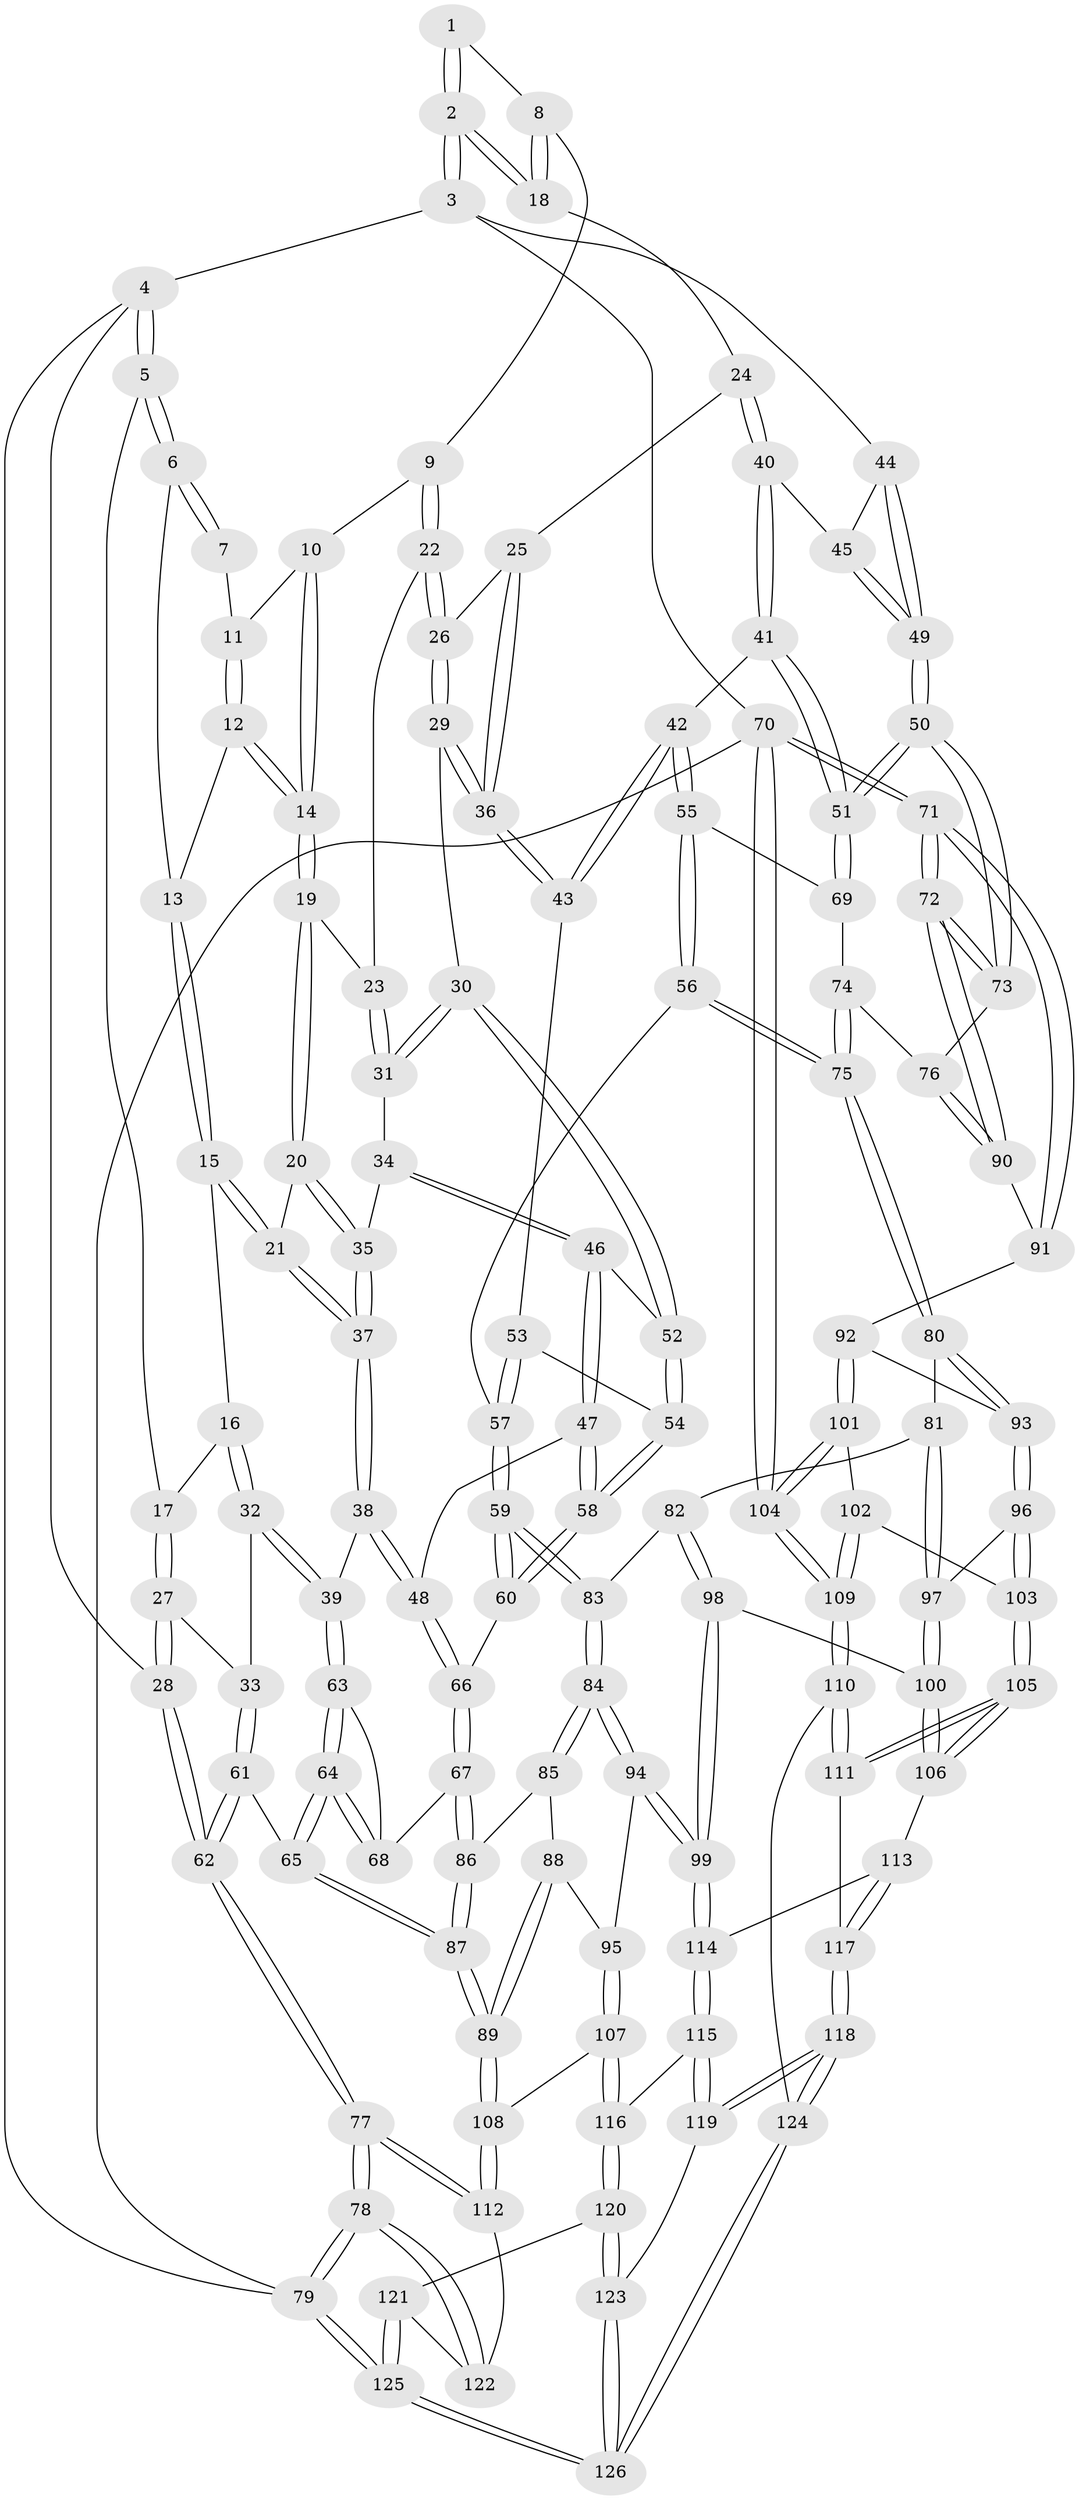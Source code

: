 // coarse degree distribution, {3: 0.10810810810810811, 4: 0.47297297297297297, 5: 0.35135135135135137, 6: 0.06756756756756757}
// Generated by graph-tools (version 1.1) at 2025/24/03/03/25 07:24:37]
// undirected, 126 vertices, 312 edges
graph export_dot {
graph [start="1"]
  node [color=gray90,style=filled];
  1 [pos="+0.6860492200098499+0"];
  2 [pos="+1+0"];
  3 [pos="+1+0"];
  4 [pos="+0+0"];
  5 [pos="+0+0"];
  6 [pos="+0.21294440242316373+0"];
  7 [pos="+0.4517610979907589+0"];
  8 [pos="+0.671155960953442+0"];
  9 [pos="+0.5633731212191059+0.09115020762084573"];
  10 [pos="+0.5029045685775674+0.03347120354772968"];
  11 [pos="+0.47087229755340404+0"];
  12 [pos="+0.4003524334322738+0.07817950855358921"];
  13 [pos="+0.28802004940807285+0"];
  14 [pos="+0.41061779205707094+0.11159259127389133"];
  15 [pos="+0.27544472550508325+0.1458608195223879"];
  16 [pos="+0.23390479828523547+0.14614783776746912"];
  17 [pos="+0.18582288365965713+0.1388705267626504"];
  18 [pos="+0.7546351450690983+0.1264831421994473"];
  19 [pos="+0.4100528975743478+0.13636043268304496"];
  20 [pos="+0.4073046925873013+0.13834142573397282"];
  21 [pos="+0.2909176562633724+0.15980428476241193"];
  22 [pos="+0.5615689908093813+0.10757904897833549"];
  23 [pos="+0.4675725992645902+0.15257670622770705"];
  24 [pos="+0.7544163998129388+0.1418585520166595"];
  25 [pos="+0.6559657191867803+0.16516975240193008"];
  26 [pos="+0.5957480530794743+0.15624477680006552"];
  27 [pos="+0.06970696101152657+0.24354659594340683"];
  28 [pos="+0+0.13426445872526596"];
  29 [pos="+0.5675503357496092+0.23647678960478852"];
  30 [pos="+0.5195794582490189+0.2627766031716245"];
  31 [pos="+0.5022076804152398+0.2520707611754769"];
  32 [pos="+0.16390654921947337+0.32879993991596407"];
  33 [pos="+0.15230153871606047+0.32837823883759865"];
  34 [pos="+0.4523395123077232+0.25995317466622286"];
  35 [pos="+0.40390394511694605+0.24708900346668222"];
  36 [pos="+0.6499793520286451+0.2824824006682898"];
  37 [pos="+0.2973392728302945+0.3200891596585698"];
  38 [pos="+0.29651804337694654+0.32242141342441966"];
  39 [pos="+0.24006983738487403+0.3391155386517512"];
  40 [pos="+0.7873668728581348+0.19340203603280398"];
  41 [pos="+0.7885561948776775+0.3021024764549697"];
  42 [pos="+0.7695546886567503+0.3240014739727177"];
  43 [pos="+0.661545009899409+0.2966569439389264"];
  44 [pos="+1+0"];
  45 [pos="+0.8061385446517505+0.18751201921727068"];
  46 [pos="+0.42587743644569764+0.3326128012564881"];
  47 [pos="+0.37343200543169214+0.3545499273428889"];
  48 [pos="+0.33768736725479076+0.35755043274936915"];
  49 [pos="+1+0.1828472364369708"];
  50 [pos="+1+0.32514069798942175"];
  51 [pos="+1+0.33805696788944634"];
  52 [pos="+0.5239730624166078+0.338646064801888"];
  53 [pos="+0.6059824706872461+0.3379495845836624"];
  54 [pos="+0.5346633775266392+0.3602690017553001"];
  55 [pos="+0.7554768506506739+0.4194703226574555"];
  56 [pos="+0.7439707365549751+0.43776047287830466"];
  57 [pos="+0.6834590547409414+0.4685307622444174"];
  58 [pos="+0.5274930264589909+0.42622273160099816"];
  59 [pos="+0.6069686954168261+0.5214074813452437"];
  60 [pos="+0.5284254217321356+0.43276460140939366"];
  61 [pos="+0.027142143241524072+0.5709345977086322"];
  62 [pos="+0+0.5720152321370944"];
  63 [pos="+0.23862752189826902+0.3875538560727242"];
  64 [pos="+0.19576768035378517+0.5489176224587975"];
  65 [pos="+0.13293911406791037+0.6198849781590586"];
  66 [pos="+0.3753262499684793+0.48614296625830894"];
  67 [pos="+0.37468479461034915+0.48802275253440874"];
  68 [pos="+0.28762893133000905+0.49826335967935476"];
  69 [pos="+0.9253202186449859+0.4681874919174544"];
  70 [pos="+1+1"];
  71 [pos="+1+0.8730165227553458"];
  72 [pos="+1+0.513440387627292"];
  73 [pos="+1+0.4744677131135445"];
  74 [pos="+0.9186581230819947+0.4872423247637527"];
  75 [pos="+0.8119235444300502+0.5595534007956159"];
  76 [pos="+0.9240028423602223+0.5748044324695697"];
  77 [pos="+0+0.7170132166041774"];
  78 [pos="+0+0.8207839872164517"];
  79 [pos="+0+1"];
  80 [pos="+0.8169839159811474+0.5959428866838616"];
  81 [pos="+0.6761503967964433+0.5945280467873718"];
  82 [pos="+0.6362517593681798+0.5774815751928908"];
  83 [pos="+0.6041107571842806+0.5367529828116677"];
  84 [pos="+0.5585471860139949+0.5733208714127376"];
  85 [pos="+0.39362223354000464+0.5418720533583751"];
  86 [pos="+0.3802135189359203+0.5170090193978695"];
  87 [pos="+0.17452801776066668+0.6674022039032111"];
  88 [pos="+0.38860121993009866+0.6114957442763941"];
  89 [pos="+0.18462971426873603+0.683291086177599"];
  90 [pos="+0.8955698888772498+0.6459788418916519"];
  91 [pos="+0.8942773141961743+0.6475574990149"];
  92 [pos="+0.8763567868719461+0.6540601471738922"];
  93 [pos="+0.849728859815271+0.6517498901569676"];
  94 [pos="+0.4842314131047103+0.7115092934504031"];
  95 [pos="+0.4483214867145761+0.6908017782193734"];
  96 [pos="+0.838627654228203+0.661750459735262"];
  97 [pos="+0.7387461892583198+0.6684064650779172"];
  98 [pos="+0.6515841574271385+0.6962686441914375"];
  99 [pos="+0.4859091533622307+0.7173898558253645"];
  100 [pos="+0.6768004415625495+0.7308586823847475"];
  101 [pos="+0.930275088502962+0.8213068927372689"];
  102 [pos="+0.8278512669022443+0.7616652052463436"];
  103 [pos="+0.8056877705822075+0.7327748542643483"];
  104 [pos="+1+1"];
  105 [pos="+0.7169888930706301+0.8103684601754846"];
  106 [pos="+0.6836007224719187+0.7768022250384573"];
  107 [pos="+0.2185522873158898+0.7271597253909783"];
  108 [pos="+0.1888948738852826+0.6962795960295136"];
  109 [pos="+0.9196477121324435+1"];
  110 [pos="+0.8342727444798033+1"];
  111 [pos="+0.7269260334064795+0.8590445293049186"];
  112 [pos="+0.10418460423202272+0.8063210370886693"];
  113 [pos="+0.5680201395203359+0.7880594576395064"];
  114 [pos="+0.4875592843354996+0.7531027174201465"];
  115 [pos="+0.43085566024873534+0.8439669303412752"];
  116 [pos="+0.2781201453846274+0.831995924140639"];
  117 [pos="+0.5834693387698228+0.8469078237621739"];
  118 [pos="+0.5601552328111089+1"];
  119 [pos="+0.4791014500506571+0.9617111950964206"];
  120 [pos="+0.2602833118583314+0.8805399812846374"];
  121 [pos="+0.10399340709215132+0.9457798340334622"];
  122 [pos="+0.08194179067738867+0.8545921378441991"];
  123 [pos="+0.2780875645718029+0.9648082491135307"];
  124 [pos="+0.6032243499771028+1"];
  125 [pos="+0+1"];
  126 [pos="+0.2296305898915339+1"];
  1 -- 2;
  1 -- 2;
  1 -- 8;
  2 -- 3;
  2 -- 3;
  2 -- 18;
  2 -- 18;
  3 -- 4;
  3 -- 44;
  3 -- 70;
  4 -- 5;
  4 -- 5;
  4 -- 28;
  4 -- 79;
  5 -- 6;
  5 -- 6;
  5 -- 17;
  6 -- 7;
  6 -- 7;
  6 -- 13;
  7 -- 11;
  8 -- 9;
  8 -- 18;
  8 -- 18;
  9 -- 10;
  9 -- 22;
  9 -- 22;
  10 -- 11;
  10 -- 14;
  10 -- 14;
  11 -- 12;
  11 -- 12;
  12 -- 13;
  12 -- 14;
  12 -- 14;
  13 -- 15;
  13 -- 15;
  14 -- 19;
  14 -- 19;
  15 -- 16;
  15 -- 21;
  15 -- 21;
  16 -- 17;
  16 -- 32;
  16 -- 32;
  17 -- 27;
  17 -- 27;
  18 -- 24;
  19 -- 20;
  19 -- 20;
  19 -- 23;
  20 -- 21;
  20 -- 35;
  20 -- 35;
  21 -- 37;
  21 -- 37;
  22 -- 23;
  22 -- 26;
  22 -- 26;
  23 -- 31;
  23 -- 31;
  24 -- 25;
  24 -- 40;
  24 -- 40;
  25 -- 26;
  25 -- 36;
  25 -- 36;
  26 -- 29;
  26 -- 29;
  27 -- 28;
  27 -- 28;
  27 -- 33;
  28 -- 62;
  28 -- 62;
  29 -- 30;
  29 -- 36;
  29 -- 36;
  30 -- 31;
  30 -- 31;
  30 -- 52;
  30 -- 52;
  31 -- 34;
  32 -- 33;
  32 -- 39;
  32 -- 39;
  33 -- 61;
  33 -- 61;
  34 -- 35;
  34 -- 46;
  34 -- 46;
  35 -- 37;
  35 -- 37;
  36 -- 43;
  36 -- 43;
  37 -- 38;
  37 -- 38;
  38 -- 39;
  38 -- 48;
  38 -- 48;
  39 -- 63;
  39 -- 63;
  40 -- 41;
  40 -- 41;
  40 -- 45;
  41 -- 42;
  41 -- 51;
  41 -- 51;
  42 -- 43;
  42 -- 43;
  42 -- 55;
  42 -- 55;
  43 -- 53;
  44 -- 45;
  44 -- 49;
  44 -- 49;
  45 -- 49;
  45 -- 49;
  46 -- 47;
  46 -- 47;
  46 -- 52;
  47 -- 48;
  47 -- 58;
  47 -- 58;
  48 -- 66;
  48 -- 66;
  49 -- 50;
  49 -- 50;
  50 -- 51;
  50 -- 51;
  50 -- 73;
  50 -- 73;
  51 -- 69;
  51 -- 69;
  52 -- 54;
  52 -- 54;
  53 -- 54;
  53 -- 57;
  53 -- 57;
  54 -- 58;
  54 -- 58;
  55 -- 56;
  55 -- 56;
  55 -- 69;
  56 -- 57;
  56 -- 75;
  56 -- 75;
  57 -- 59;
  57 -- 59;
  58 -- 60;
  58 -- 60;
  59 -- 60;
  59 -- 60;
  59 -- 83;
  59 -- 83;
  60 -- 66;
  61 -- 62;
  61 -- 62;
  61 -- 65;
  62 -- 77;
  62 -- 77;
  63 -- 64;
  63 -- 64;
  63 -- 68;
  64 -- 65;
  64 -- 65;
  64 -- 68;
  64 -- 68;
  65 -- 87;
  65 -- 87;
  66 -- 67;
  66 -- 67;
  67 -- 68;
  67 -- 86;
  67 -- 86;
  69 -- 74;
  70 -- 71;
  70 -- 71;
  70 -- 104;
  70 -- 104;
  70 -- 79;
  71 -- 72;
  71 -- 72;
  71 -- 91;
  71 -- 91;
  72 -- 73;
  72 -- 73;
  72 -- 90;
  72 -- 90;
  73 -- 76;
  74 -- 75;
  74 -- 75;
  74 -- 76;
  75 -- 80;
  75 -- 80;
  76 -- 90;
  76 -- 90;
  77 -- 78;
  77 -- 78;
  77 -- 112;
  77 -- 112;
  78 -- 79;
  78 -- 79;
  78 -- 122;
  78 -- 122;
  79 -- 125;
  79 -- 125;
  80 -- 81;
  80 -- 93;
  80 -- 93;
  81 -- 82;
  81 -- 97;
  81 -- 97;
  82 -- 83;
  82 -- 98;
  82 -- 98;
  83 -- 84;
  83 -- 84;
  84 -- 85;
  84 -- 85;
  84 -- 94;
  84 -- 94;
  85 -- 86;
  85 -- 88;
  86 -- 87;
  86 -- 87;
  87 -- 89;
  87 -- 89;
  88 -- 89;
  88 -- 89;
  88 -- 95;
  89 -- 108;
  89 -- 108;
  90 -- 91;
  91 -- 92;
  92 -- 93;
  92 -- 101;
  92 -- 101;
  93 -- 96;
  93 -- 96;
  94 -- 95;
  94 -- 99;
  94 -- 99;
  95 -- 107;
  95 -- 107;
  96 -- 97;
  96 -- 103;
  96 -- 103;
  97 -- 100;
  97 -- 100;
  98 -- 99;
  98 -- 99;
  98 -- 100;
  99 -- 114;
  99 -- 114;
  100 -- 106;
  100 -- 106;
  101 -- 102;
  101 -- 104;
  101 -- 104;
  102 -- 103;
  102 -- 109;
  102 -- 109;
  103 -- 105;
  103 -- 105;
  104 -- 109;
  104 -- 109;
  105 -- 106;
  105 -- 106;
  105 -- 111;
  105 -- 111;
  106 -- 113;
  107 -- 108;
  107 -- 116;
  107 -- 116;
  108 -- 112;
  108 -- 112;
  109 -- 110;
  109 -- 110;
  110 -- 111;
  110 -- 111;
  110 -- 124;
  111 -- 117;
  112 -- 122;
  113 -- 114;
  113 -- 117;
  113 -- 117;
  114 -- 115;
  114 -- 115;
  115 -- 116;
  115 -- 119;
  115 -- 119;
  116 -- 120;
  116 -- 120;
  117 -- 118;
  117 -- 118;
  118 -- 119;
  118 -- 119;
  118 -- 124;
  118 -- 124;
  119 -- 123;
  120 -- 121;
  120 -- 123;
  120 -- 123;
  121 -- 122;
  121 -- 125;
  121 -- 125;
  123 -- 126;
  123 -- 126;
  124 -- 126;
  124 -- 126;
  125 -- 126;
  125 -- 126;
}
